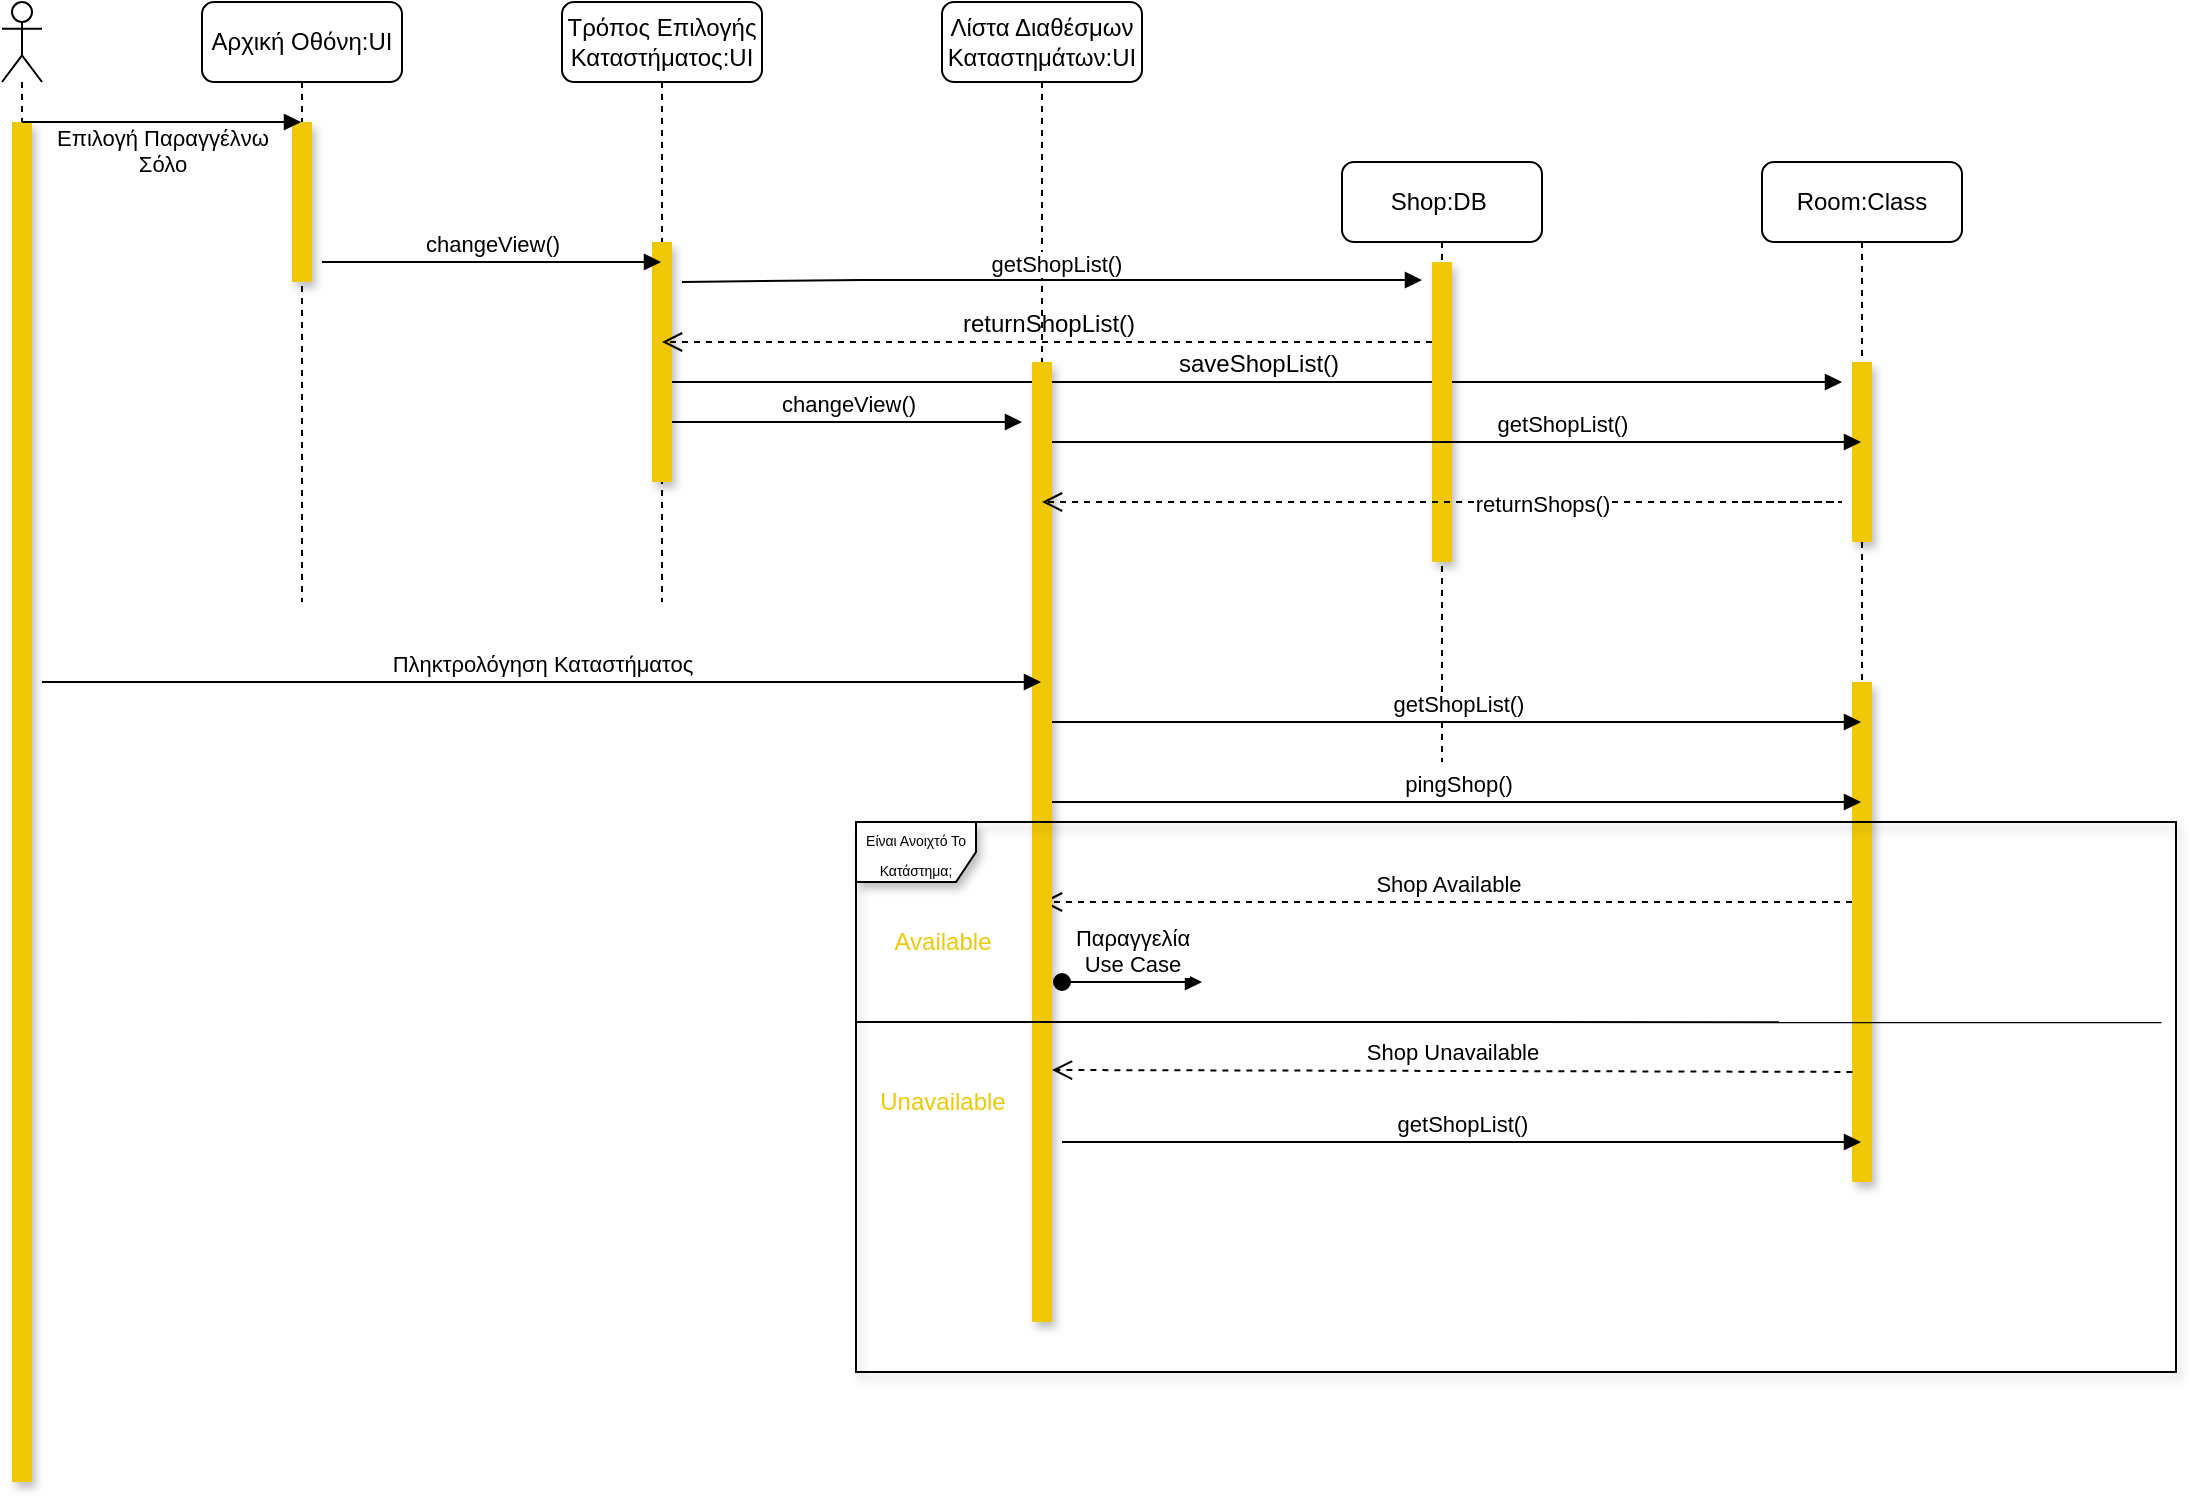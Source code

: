 <mxfile version="18.1.3" type="device"><diagram id="0T6sqOFLT5lEFxWPPn0o" name="Page-1"><mxGraphModel dx="865" dy="483" grid="1" gridSize="10" guides="1" tooltips="1" connect="1" arrows="1" fold="1" page="1" pageScale="1" pageWidth="1654" pageHeight="1169" math="0" shadow="0"><root><mxCell id="0"/><mxCell id="1" parent="0"/><mxCell id="lX3pRINOpExS2PEqY4n3-2" value="Αρχική Οθόνη:UI" style="shape=umlLifeline;perimeter=lifelinePerimeter;whiteSpace=wrap;html=1;container=1;collapsible=0;recursiveResize=0;outlineConnect=0;rounded=1;" parent="1" vertex="1"><mxGeometry x="170" y="50" width="100" height="300" as="geometry"/></mxCell><mxCell id="lX3pRINOpExS2PEqY4n3-9" value="" style="html=1;points=[];perimeter=orthogonalPerimeter;rounded=0;shadow=1;fillColor=#F0C808;strokeColor=none;" parent="lX3pRINOpExS2PEqY4n3-2" vertex="1"><mxGeometry x="45" y="60" width="10" height="80" as="geometry"/></mxCell><mxCell id="lX3pRINOpExS2PEqY4n3-3" value="Τρόπος Επιλογής Καταστήματος:UI" style="shape=umlLifeline;perimeter=lifelinePerimeter;whiteSpace=wrap;html=1;container=1;collapsible=0;recursiveResize=0;outlineConnect=0;rounded=1;" parent="1" vertex="1"><mxGeometry x="350" y="50" width="100" height="300" as="geometry"/></mxCell><mxCell id="VzVvE03GX5xlb7CkLcJw-18" value="saveShopList()" style="html=1;verticalAlign=bottom;endArrow=block;rounded=0;fontSize=12;fontColor=#000000;" edge="1" parent="lX3pRINOpExS2PEqY4n3-3"><mxGeometry width="80" relative="1" as="geometry"><mxPoint x="55" y="190" as="sourcePoint"/><mxPoint x="640" y="190" as="targetPoint"/></mxGeometry></mxCell><mxCell id="lX3pRINOpExS2PEqY4n3-11" value="" style="html=1;points=[];perimeter=orthogonalPerimeter;rounded=0;shadow=1;fillColor=#F0C808;strokeColor=none;" parent="lX3pRINOpExS2PEqY4n3-3" vertex="1"><mxGeometry x="45" y="120" width="10" height="120" as="geometry"/></mxCell><mxCell id="lX3pRINOpExS2PEqY4n3-14" value="changeView()" style="html=1;verticalAlign=bottom;endArrow=block;rounded=0;" parent="lX3pRINOpExS2PEqY4n3-3" edge="1"><mxGeometry width="80" relative="1" as="geometry"><mxPoint x="55" y="210" as="sourcePoint"/><mxPoint x="230" y="210" as="targetPoint"/></mxGeometry></mxCell><mxCell id="lX3pRINOpExS2PEqY4n3-4" value="Room:Class" style="shape=umlLifeline;perimeter=lifelinePerimeter;whiteSpace=wrap;html=1;container=1;collapsible=0;recursiveResize=0;outlineConnect=0;rounded=1;" parent="1" vertex="1"><mxGeometry x="950" y="130" width="100" height="510" as="geometry"/></mxCell><mxCell id="VzVvE03GX5xlb7CkLcJw-5" value="" style="html=1;points=[];perimeter=orthogonalPerimeter;fillColor=#F0C808;shadow=1;strokeColor=none;" vertex="1" parent="lX3pRINOpExS2PEqY4n3-4"><mxGeometry x="45" y="260" width="10" height="250" as="geometry"/></mxCell><mxCell id="VzVvE03GX5xlb7CkLcJw-9" value="Shop Available" style="html=1;verticalAlign=bottom;endArrow=open;dashed=1;endSize=8;rounded=0;" edge="1" parent="lX3pRINOpExS2PEqY4n3-4" target="lX3pRINOpExS2PEqY4n3-6"><mxGeometry relative="1" as="geometry"><mxPoint x="45" y="370" as="sourcePoint"/><mxPoint x="-35" y="370" as="targetPoint"/></mxGeometry></mxCell><mxCell id="VzVvE03GX5xlb7CkLcJw-19" value="" style="html=1;points=[];perimeter=orthogonalPerimeter;shadow=1;fontSize=12;fontColor=#000000;fillColor=#F0C808;strokeColor=none;" vertex="1" parent="lX3pRINOpExS2PEqY4n3-4"><mxGeometry x="45" y="100" width="10" height="90" as="geometry"/></mxCell><mxCell id="lX3pRINOpExS2PEqY4n3-5" value="Shop:DB&amp;nbsp;" style="shape=umlLifeline;perimeter=lifelinePerimeter;whiteSpace=wrap;html=1;container=1;collapsible=0;recursiveResize=0;outlineConnect=0;rounded=1;" parent="1" vertex="1"><mxGeometry x="740" y="130" width="100" height="300" as="geometry"/></mxCell><mxCell id="VzVvE03GX5xlb7CkLcJw-17" value="&lt;font color=&quot;#000000&quot;&gt;returnShopList()&lt;/font&gt;" style="html=1;verticalAlign=bottom;endArrow=open;dashed=1;endSize=8;rounded=0;fontSize=12;fontColor=#F0C808;" edge="1" parent="lX3pRINOpExS2PEqY4n3-5" target="lX3pRINOpExS2PEqY4n3-3"><mxGeometry relative="1" as="geometry"><mxPoint x="45" y="90" as="sourcePoint"/><mxPoint x="-35" y="90" as="targetPoint"/></mxGeometry></mxCell><mxCell id="VzVvE03GX5xlb7CkLcJw-1" value="" style="html=1;points=[];perimeter=orthogonalPerimeter;fillColor=#F0C808;shadow=1;strokeColor=none;" vertex="1" parent="lX3pRINOpExS2PEqY4n3-5"><mxGeometry x="45" y="50" width="10" height="150" as="geometry"/></mxCell><mxCell id="lX3pRINOpExS2PEqY4n3-6" value="Λίστα Διαθέσμων Καταστημάτων:UI" style="shape=umlLifeline;perimeter=lifelinePerimeter;whiteSpace=wrap;html=1;container=1;collapsible=0;recursiveResize=0;outlineConnect=0;rounded=1;" parent="1" vertex="1"><mxGeometry x="540" y="50" width="100" height="660" as="geometry"/></mxCell><mxCell id="VzVvE03GX5xlb7CkLcJw-4" value="getShopList()" style="html=1;verticalAlign=bottom;endArrow=block;rounded=0;" edge="1" parent="lX3pRINOpExS2PEqY4n3-6" target="lX3pRINOpExS2PEqY4n3-4"><mxGeometry x="0.261" width="80" relative="1" as="geometry"><mxPoint x="55" y="220" as="sourcePoint"/><mxPoint x="135" y="220" as="targetPoint"/><mxPoint as="offset"/></mxGeometry></mxCell><mxCell id="lX3pRINOpExS2PEqY4n3-13" value="" style="html=1;points=[];perimeter=orthogonalPerimeter;rounded=0;shadow=1;fillColor=#F0C808;strokeColor=none;" parent="lX3pRINOpExS2PEqY4n3-6" vertex="1"><mxGeometry x="45" y="180" width="10" height="480" as="geometry"/></mxCell><mxCell id="VzVvE03GX5xlb7CkLcJw-8" value="pingShop()" style="html=1;verticalAlign=bottom;endArrow=block;rounded=0;" edge="1" parent="lX3pRINOpExS2PEqY4n3-6" target="lX3pRINOpExS2PEqY4n3-4"><mxGeometry width="80" relative="1" as="geometry"><mxPoint x="55" y="400" as="sourcePoint"/><mxPoint x="135" y="400" as="targetPoint"/></mxGeometry></mxCell><mxCell id="VzVvE03GX5xlb7CkLcJw-11" value="Shop Unavailable" style="html=1;verticalAlign=bottom;endArrow=open;dashed=1;endSize=8;rounded=0;entryX=0.98;entryY=0.708;entryDx=0;entryDy=0;entryPerimeter=0;" edge="1" parent="lX3pRINOpExS2PEqY4n3-6"><mxGeometry relative="1" as="geometry"><mxPoint x="455.2" y="534.96" as="sourcePoint"/><mxPoint x="55" y="534" as="targetPoint"/></mxGeometry></mxCell><mxCell id="VzVvE03GX5xlb7CkLcJw-12" value="getShopList()" style="html=1;verticalAlign=bottom;endArrow=block;rounded=0;" edge="1" parent="lX3pRINOpExS2PEqY4n3-6" target="lX3pRINOpExS2PEqY4n3-4"><mxGeometry width="80" relative="1" as="geometry"><mxPoint x="60" y="570" as="sourcePoint"/><mxPoint x="140" y="570" as="targetPoint"/></mxGeometry></mxCell><mxCell id="lX3pRINOpExS2PEqY4n3-7" value="" style="shape=umlLifeline;participant=umlActor;perimeter=lifelinePerimeter;whiteSpace=wrap;html=1;container=1;collapsible=0;recursiveResize=0;verticalAlign=top;spacingTop=36;outlineConnect=0;rounded=1;" parent="1" vertex="1"><mxGeometry x="70" y="50" width="20" height="740" as="geometry"/></mxCell><mxCell id="lX3pRINOpExS2PEqY4n3-8" value="" style="html=1;points=[];perimeter=orthogonalPerimeter;rounded=0;fillColor=#F0C808;strokeColor=none;shadow=1;" parent="lX3pRINOpExS2PEqY4n3-7" vertex="1"><mxGeometry x="5" y="60" width="10" height="680" as="geometry"/></mxCell><mxCell id="lX3pRINOpExS2PEqY4n3-10" value="Επιλογή Παραγγέλνω&lt;br&gt;Σόλο" style="html=1;verticalAlign=bottom;endArrow=block;rounded=0;" parent="1" target="lX3pRINOpExS2PEqY4n3-2" edge="1"><mxGeometry x="0.004" y="-30" width="80" relative="1" as="geometry"><mxPoint x="80" y="110" as="sourcePoint"/><mxPoint x="160" y="110" as="targetPoint"/><mxPoint as="offset"/></mxGeometry></mxCell><mxCell id="lX3pRINOpExS2PEqY4n3-12" value="changeView()" style="html=1;verticalAlign=bottom;endArrow=block;rounded=0;" parent="1" target="lX3pRINOpExS2PEqY4n3-3" edge="1"><mxGeometry width="80" relative="1" as="geometry"><mxPoint x="230" y="180" as="sourcePoint"/><mxPoint x="300" y="180" as="targetPoint"/></mxGeometry></mxCell><mxCell id="lX3pRINOpExS2PEqY4n3-15" value="Πληκτρολόγηση Καταστήματος" style="html=1;verticalAlign=bottom;endArrow=block;rounded=0;" parent="1" target="lX3pRINOpExS2PEqY4n3-6" edge="1"><mxGeometry width="80" relative="1" as="geometry"><mxPoint x="90" y="390" as="sourcePoint"/><mxPoint x="170" y="390" as="targetPoint"/></mxGeometry></mxCell><mxCell id="VzVvE03GX5xlb7CkLcJw-2" value="getShopList()" style="html=1;verticalAlign=bottom;endArrow=block;rounded=0;" edge="1" parent="1"><mxGeometry x="0.014" width="80" relative="1" as="geometry"><mxPoint x="410" y="190" as="sourcePoint"/><mxPoint x="780" y="189" as="targetPoint"/><Array as="points"><mxPoint x="500" y="189"/></Array><mxPoint y="1" as="offset"/></mxGeometry></mxCell><mxCell id="VzVvE03GX5xlb7CkLcJw-6" value="getShopList()" style="html=1;verticalAlign=bottom;endArrow=block;rounded=0;" edge="1" parent="1" target="lX3pRINOpExS2PEqY4n3-4"><mxGeometry width="80" relative="1" as="geometry"><mxPoint x="595" y="410" as="sourcePoint"/><mxPoint x="930" y="410" as="targetPoint"/></mxGeometry></mxCell><mxCell id="VzVvE03GX5xlb7CkLcJw-7" value="returnShops()" style="html=1;verticalAlign=bottom;endArrow=open;dashed=1;endSize=8;rounded=0;" edge="1" parent="1" target="lX3pRINOpExS2PEqY4n3-6"><mxGeometry x="-0.112" y="10" relative="1" as="geometry"><mxPoint x="940" y="300" as="sourcePoint"/><mxPoint x="710" y="300" as="targetPoint"/><Array as="points"><mxPoint x="990" y="300"/></Array><mxPoint as="offset"/></mxGeometry></mxCell><mxCell id="VzVvE03GX5xlb7CkLcJw-10" value="Παραγγελία&lt;br&gt;Use Case" style="html=1;verticalAlign=bottom;startArrow=oval;startFill=1;endArrow=block;startSize=8;rounded=0;" edge="1" parent="1"><mxGeometry width="60" relative="1" as="geometry"><mxPoint x="600" y="540" as="sourcePoint"/><mxPoint x="670" y="540" as="targetPoint"/></mxGeometry></mxCell><mxCell id="VzVvE03GX5xlb7CkLcJw-13" value="&lt;font style=&quot;font-size: 7px;&quot;&gt;Είναι Ανοιχτό Το Κατάστημα;&lt;/font&gt;" style="shape=umlFrame;whiteSpace=wrap;html=1;shadow=1;fillColor=#FFFFFF;" vertex="1" parent="1"><mxGeometry x="497" y="460" width="660" height="275" as="geometry"/></mxCell><mxCell id="VzVvE03GX5xlb7CkLcJw-14" value="&lt;font color=&quot;#f0c808&quot; style=&quot;font-size: 12px;&quot;&gt;Available&lt;/font&gt;" style="text;html=1;align=center;verticalAlign=middle;resizable=0;points=[];autosize=1;strokeColor=none;fillColor=none;fontSize=7;" vertex="1" parent="1"><mxGeometry x="510" y="510" width="60" height="20" as="geometry"/></mxCell><mxCell id="VzVvE03GX5xlb7CkLcJw-16" value="Unavailable" style="text;html=1;align=center;verticalAlign=middle;resizable=0;points=[];autosize=1;strokeColor=none;fillColor=none;fontSize=12;fontColor=#F0C808;" vertex="1" parent="1"><mxGeometry x="500" y="590" width="80" height="20" as="geometry"/></mxCell><mxCell id="VzVvE03GX5xlb7CkLcJw-22" value="" style="endArrow=none;html=1;rounded=0;fontSize=12;fontColor=#000000;entryX=0.989;entryY=0.364;entryDx=0;entryDy=0;entryPerimeter=0;" edge="1" parent="1" target="VzVvE03GX5xlb7CkLcJw-13"><mxGeometry width="50" height="50" relative="1" as="geometry"><mxPoint x="497" y="560" as="sourcePoint"/><mxPoint x="547" y="510" as="targetPoint"/></mxGeometry></mxCell></root></mxGraphModel></diagram></mxfile>